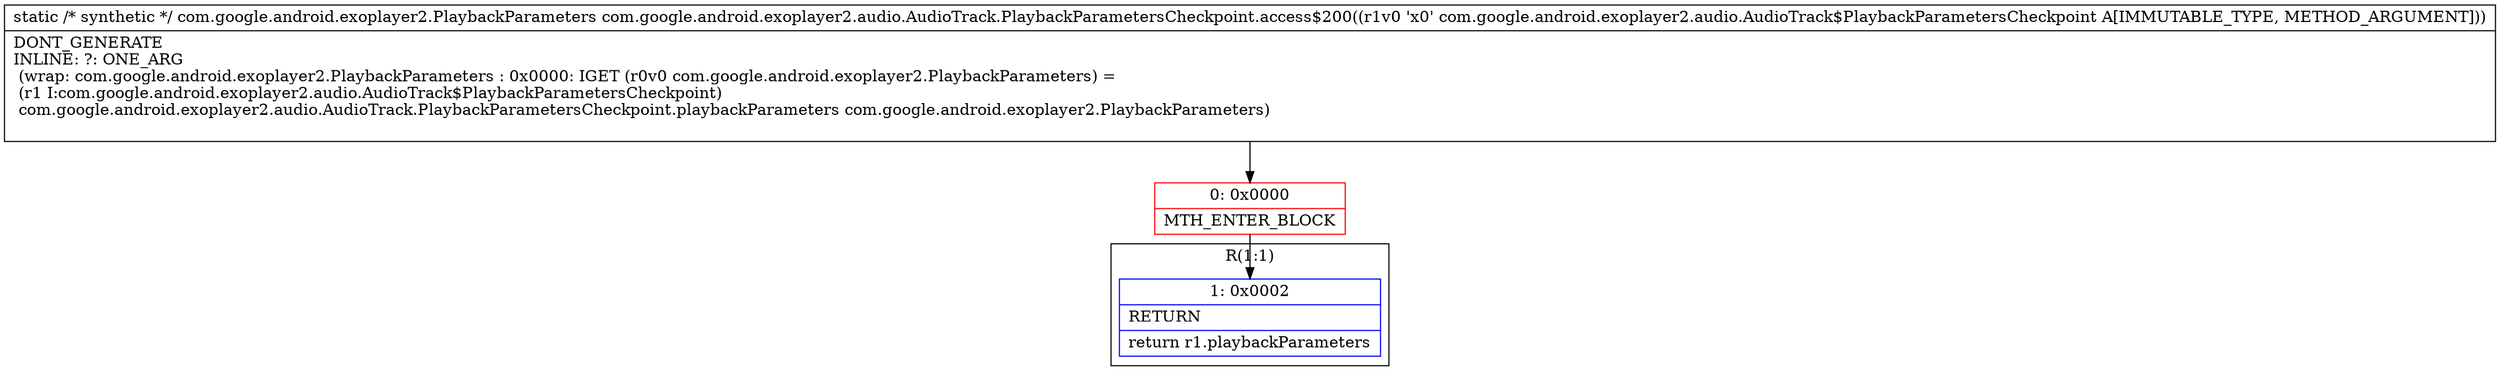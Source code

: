 digraph "CFG forcom.google.android.exoplayer2.audio.AudioTrack.PlaybackParametersCheckpoint.access$200(Lcom\/google\/android\/exoplayer2\/audio\/AudioTrack$PlaybackParametersCheckpoint;)Lcom\/google\/android\/exoplayer2\/PlaybackParameters;" {
subgraph cluster_Region_752465012 {
label = "R(1:1)";
node [shape=record,color=blue];
Node_1 [shape=record,label="{1\:\ 0x0002|RETURN\l|return r1.playbackParameters\l}"];
}
Node_0 [shape=record,color=red,label="{0\:\ 0x0000|MTH_ENTER_BLOCK\l}"];
MethodNode[shape=record,label="{static \/* synthetic *\/ com.google.android.exoplayer2.PlaybackParameters com.google.android.exoplayer2.audio.AudioTrack.PlaybackParametersCheckpoint.access$200((r1v0 'x0' com.google.android.exoplayer2.audio.AudioTrack$PlaybackParametersCheckpoint A[IMMUTABLE_TYPE, METHOD_ARGUMENT]))  | DONT_GENERATE\lINLINE: ?: ONE_ARG  \l  (wrap: com.google.android.exoplayer2.PlaybackParameters : 0x0000: IGET  (r0v0 com.google.android.exoplayer2.PlaybackParameters) = \l  (r1 I:com.google.android.exoplayer2.audio.AudioTrack$PlaybackParametersCheckpoint)\l com.google.android.exoplayer2.audio.AudioTrack.PlaybackParametersCheckpoint.playbackParameters com.google.android.exoplayer2.PlaybackParameters)\l\l}"];
MethodNode -> Node_0;
Node_0 -> Node_1;
}

